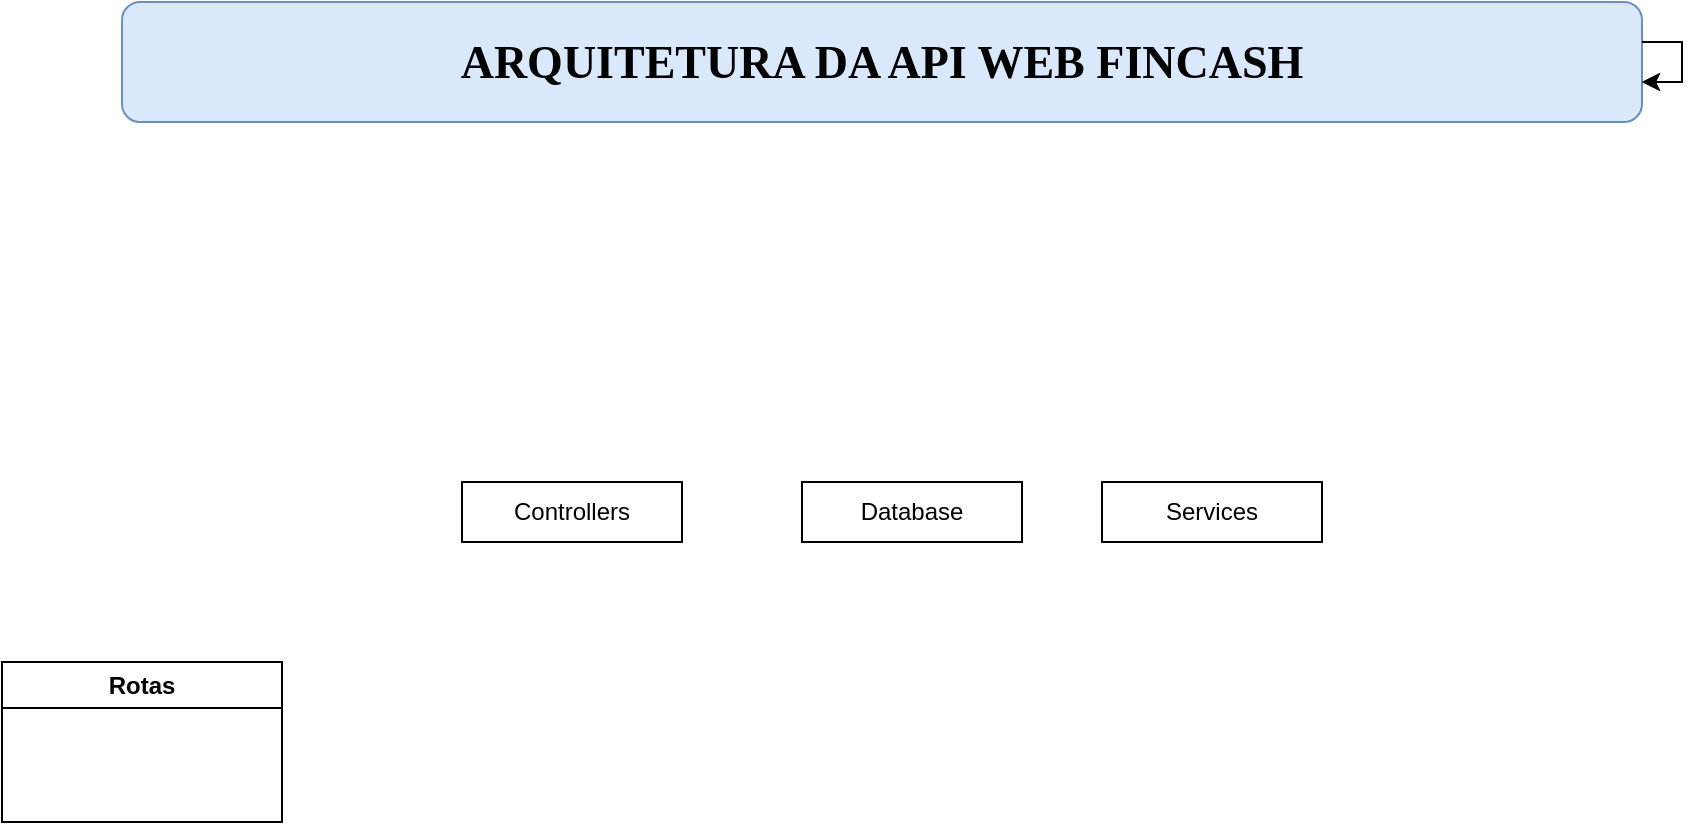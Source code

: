 <mxfile version="23.1.4" type="github">
  <diagram name="Page-1" id="e56a1550-8fbb-45ad-956c-1786394a9013">
    <mxGraphModel dx="2194" dy="1208" grid="1" gridSize="10" guides="1" tooltips="1" connect="1" arrows="1" fold="1" page="1" pageScale="1" pageWidth="1100" pageHeight="850" background="none" math="0" shadow="0">
      <root>
        <mxCell id="0" />
        <mxCell id="1" parent="0" />
        <mxCell id="JSRTjQ1aCW7A50pTSabB-4" value="&lt;font size=&quot;1&quot; face=&quot;Verdana&quot;&gt;&lt;b style=&quot;font-size: 23px;&quot;&gt;ARQUITETURA DA API WEB FINCASH&lt;/b&gt;&lt;/font&gt;" style="rounded=1;whiteSpace=wrap;html=1;fillColor=#dae8fc;strokeColor=#6c8ebf;" vertex="1" parent="1">
          <mxGeometry x="170" y="30" width="760" height="60" as="geometry" />
        </mxCell>
        <mxCell id="JSRTjQ1aCW7A50pTSabB-5" style="edgeStyle=orthogonalEdgeStyle;rounded=0;orthogonalLoop=1;jettySize=auto;html=1;" edge="1" parent="1" source="JSRTjQ1aCW7A50pTSabB-4" target="JSRTjQ1aCW7A50pTSabB-4">
          <mxGeometry relative="1" as="geometry" />
        </mxCell>
        <mxCell id="JSRTjQ1aCW7A50pTSabB-6" style="edgeStyle=orthogonalEdgeStyle;rounded=0;orthogonalLoop=1;jettySize=auto;html=1;exitX=0.5;exitY=1;exitDx=0;exitDy=0;" edge="1" parent="1" source="JSRTjQ1aCW7A50pTSabB-4" target="JSRTjQ1aCW7A50pTSabB-4">
          <mxGeometry relative="1" as="geometry" />
        </mxCell>
        <mxCell id="JSRTjQ1aCW7A50pTSabB-8" style="edgeStyle=orthogonalEdgeStyle;rounded=0;orthogonalLoop=1;jettySize=auto;html=1;" edge="1" parent="1" source="JSRTjQ1aCW7A50pTSabB-4" target="JSRTjQ1aCW7A50pTSabB-4">
          <mxGeometry relative="1" as="geometry" />
        </mxCell>
        <mxCell id="JSRTjQ1aCW7A50pTSabB-10" value="Controllers" style="rounded=0;whiteSpace=wrap;html=1;" vertex="1" parent="1">
          <mxGeometry x="340" y="270" width="110" height="30" as="geometry" />
        </mxCell>
        <mxCell id="JSRTjQ1aCW7A50pTSabB-11" value="Database" style="rounded=0;whiteSpace=wrap;html=1;" vertex="1" parent="1">
          <mxGeometry x="510" y="270" width="110" height="30" as="geometry" />
        </mxCell>
        <mxCell id="JSRTjQ1aCW7A50pTSabB-14" value="Services" style="rounded=0;whiteSpace=wrap;html=1;" vertex="1" parent="1">
          <mxGeometry x="660" y="270" width="110" height="30" as="geometry" />
        </mxCell>
        <mxCell id="JSRTjQ1aCW7A50pTSabB-19" value="Rotas" style="swimlane;whiteSpace=wrap;html=1;" vertex="1" parent="1">
          <mxGeometry x="110" y="360" width="140" height="80" as="geometry" />
        </mxCell>
      </root>
    </mxGraphModel>
  </diagram>
</mxfile>

